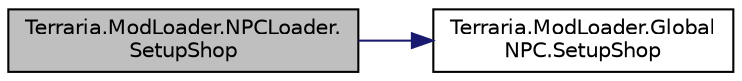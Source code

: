 digraph "Terraria.ModLoader.NPCLoader.SetupShop"
{
  edge [fontname="Helvetica",fontsize="10",labelfontname="Helvetica",labelfontsize="10"];
  node [fontname="Helvetica",fontsize="10",shape=record];
  rankdir="LR";
  Node252 [label="Terraria.ModLoader.NPCLoader.\lSetupShop",height=0.2,width=0.4,color="black", fillcolor="grey75", style="filled", fontcolor="black"];
  Node252 -> Node253 [color="midnightblue",fontsize="10",style="solid",fontname="Helvetica"];
  Node253 [label="Terraria.ModLoader.Global\lNPC.SetupShop",height=0.2,width=0.4,color="black", fillcolor="white", style="filled",URL="$class_terraria_1_1_mod_loader_1_1_global_n_p_c.html#a5fd0754440bfc039de5425b200c202a1",tooltip="Allows you to add items to an NPC&#39;s shop. The type parameter is the type of the NPC that this shop be..."];
}
